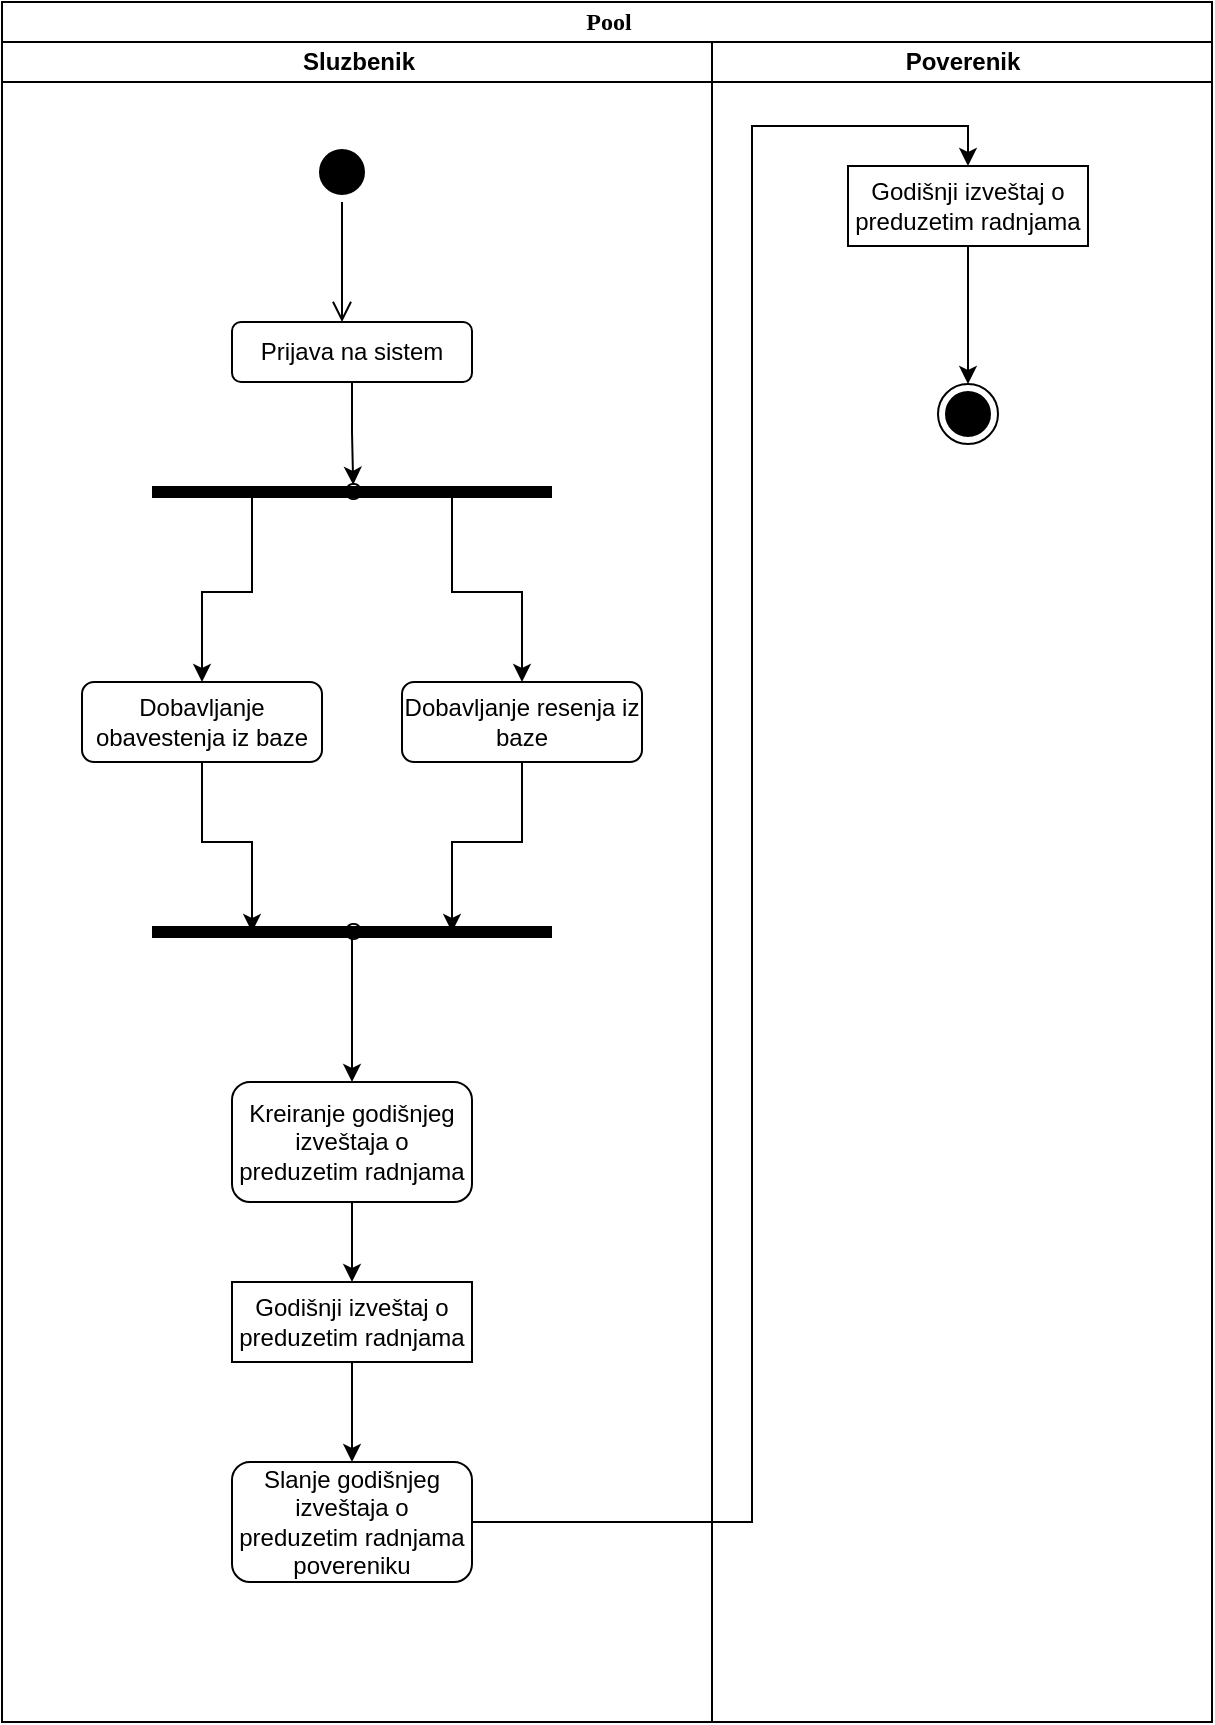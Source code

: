 <mxfile version="14.1.9" type="device"><diagram name="Page-1" id="0783ab3e-0a74-02c8-0abd-f7b4e66b4bec"><mxGraphModel dx="1038" dy="580" grid="1" gridSize="10" guides="1" tooltips="1" connect="1" arrows="1" fold="1" page="1" pageScale="1" pageWidth="850" pageHeight="1100" background="#ffffff" math="0" shadow="0"><root><mxCell id="0"/><mxCell id="1" parent="0"/><mxCell id="1c1d494c118603dd-2" value="Sluzbenik" style="swimlane;html=1;startSize=20;" parent="1" vertex="1"><mxGeometry x="125" y="40" width="355" height="840" as="geometry"/></mxCell><mxCell id="n63yBmR4M183yePDVcFN-7" value="" style="ellipse;html=1;shape=startState;fillColor=#000000;" vertex="1" parent="1c1d494c118603dd-2"><mxGeometry x="155" y="50" width="30" height="30" as="geometry"/></mxCell><mxCell id="n63yBmR4M183yePDVcFN-8" value="" style="edgeStyle=orthogonalEdgeStyle;html=1;verticalAlign=bottom;endArrow=open;endSize=8;" edge="1" source="n63yBmR4M183yePDVcFN-7" parent="1c1d494c118603dd-2"><mxGeometry relative="1" as="geometry"><mxPoint x="170" y="140" as="targetPoint"/></mxGeometry></mxCell><mxCell id="n63yBmR4M183yePDVcFN-17" style="edgeStyle=orthogonalEdgeStyle;rounded=0;orthogonalLoop=1;jettySize=auto;html=1;exitX=0.5;exitY=1;exitDx=0;exitDy=0;strokeColor=#000000;entryX=0.503;entryY=0.14;entryDx=0;entryDy=0;entryPerimeter=0;" edge="1" parent="1c1d494c118603dd-2" source="n63yBmR4M183yePDVcFN-10" target="n63yBmR4M183yePDVcFN-15"><mxGeometry relative="1" as="geometry"/></mxCell><mxCell id="n63yBmR4M183yePDVcFN-10" value="Prijava na sistem" style="rounded=1;whiteSpace=wrap;html=1;strokeColor=#000000;" vertex="1" parent="1c1d494c118603dd-2"><mxGeometry x="115" y="140" width="120" height="30" as="geometry"/></mxCell><mxCell id="n63yBmR4M183yePDVcFN-24" style="edgeStyle=orthogonalEdgeStyle;rounded=0;orthogonalLoop=1;jettySize=auto;html=1;exitX=0.5;exitY=1;exitDx=0;exitDy=0;entryX=0.75;entryY=0.5;entryDx=0;entryDy=0;entryPerimeter=0;strokeColor=#000000;" edge="1" parent="1c1d494c118603dd-2" source="n63yBmR4M183yePDVcFN-12" target="n63yBmR4M183yePDVcFN-22"><mxGeometry relative="1" as="geometry"/></mxCell><mxCell id="n63yBmR4M183yePDVcFN-12" value="Dobavljanje resenja iz baze" style="rounded=1;whiteSpace=wrap;html=1;strokeColor=#000000;" vertex="1" parent="1c1d494c118603dd-2"><mxGeometry x="200" y="320" width="120" height="40" as="geometry"/></mxCell><mxCell id="n63yBmR4M183yePDVcFN-19" style="edgeStyle=orthogonalEdgeStyle;rounded=0;orthogonalLoop=1;jettySize=auto;html=1;exitX=0.25;exitY=0.5;exitDx=0;exitDy=0;exitPerimeter=0;entryX=0.5;entryY=0;entryDx=0;entryDy=0;strokeColor=#000000;" edge="1" parent="1c1d494c118603dd-2" source="n63yBmR4M183yePDVcFN-15" target="n63yBmR4M183yePDVcFN-18"><mxGeometry relative="1" as="geometry"/></mxCell><mxCell id="n63yBmR4M183yePDVcFN-20" style="edgeStyle=orthogonalEdgeStyle;rounded=0;orthogonalLoop=1;jettySize=auto;html=1;exitX=0.75;exitY=0.5;exitDx=0;exitDy=0;exitPerimeter=0;entryX=0.5;entryY=0;entryDx=0;entryDy=0;strokeColor=#000000;" edge="1" parent="1c1d494c118603dd-2" source="n63yBmR4M183yePDVcFN-15" target="n63yBmR4M183yePDVcFN-12"><mxGeometry relative="1" as="geometry"/></mxCell><mxCell id="n63yBmR4M183yePDVcFN-15" value="C" style="shape=line;html=1;strokeWidth=6;" vertex="1" parent="1c1d494c118603dd-2"><mxGeometry x="75" y="220" width="200" height="10" as="geometry"/></mxCell><mxCell id="n63yBmR4M183yePDVcFN-23" style="edgeStyle=orthogonalEdgeStyle;rounded=0;orthogonalLoop=1;jettySize=auto;html=1;exitX=0.5;exitY=1;exitDx=0;exitDy=0;entryX=0.25;entryY=0.5;entryDx=0;entryDy=0;entryPerimeter=0;strokeColor=#000000;" edge="1" parent="1c1d494c118603dd-2" source="n63yBmR4M183yePDVcFN-18" target="n63yBmR4M183yePDVcFN-22"><mxGeometry relative="1" as="geometry"/></mxCell><mxCell id="n63yBmR4M183yePDVcFN-18" value="Dobavljanje obavestenja iz baze" style="rounded=1;whiteSpace=wrap;html=1;strokeColor=#000000;" vertex="1" parent="1c1d494c118603dd-2"><mxGeometry x="40" y="320" width="120" height="40" as="geometry"/></mxCell><mxCell id="n63yBmR4M183yePDVcFN-22" value="C" style="shape=line;html=1;strokeWidth=6;" vertex="1" parent="1c1d494c118603dd-2"><mxGeometry x="75" y="440" width="200" height="10" as="geometry"/></mxCell><mxCell id="n63yBmR4M183yePDVcFN-29" style="edgeStyle=orthogonalEdgeStyle;rounded=0;orthogonalLoop=1;jettySize=auto;html=1;exitX=0.5;exitY=1;exitDx=0;exitDy=0;entryX=0.5;entryY=0;entryDx=0;entryDy=0;strokeColor=#000000;" edge="1" parent="1c1d494c118603dd-2" source="n63yBmR4M183yePDVcFN-25" target="n63yBmR4M183yePDVcFN-28"><mxGeometry relative="1" as="geometry"/></mxCell><mxCell id="n63yBmR4M183yePDVcFN-25" value="Kreiranje godišnjeg izveštaja o preduzetim radnjama" style="rounded=1;whiteSpace=wrap;html=1;strokeColor=#000000;" vertex="1" parent="1c1d494c118603dd-2"><mxGeometry x="115" y="520" width="120" height="60" as="geometry"/></mxCell><mxCell id="n63yBmR4M183yePDVcFN-26" value="" style="endArrow=classic;html=1;strokeColor=#000000;entryX=0.5;entryY=0;entryDx=0;entryDy=0;" edge="1" parent="1c1d494c118603dd-2" target="n63yBmR4M183yePDVcFN-25"><mxGeometry width="50" height="50" relative="1" as="geometry"><mxPoint x="175" y="446" as="sourcePoint"/><mxPoint x="210" y="560" as="targetPoint"/></mxGeometry></mxCell><mxCell id="n63yBmR4M183yePDVcFN-31" style="edgeStyle=orthogonalEdgeStyle;rounded=0;orthogonalLoop=1;jettySize=auto;html=1;exitX=0.5;exitY=1;exitDx=0;exitDy=0;entryX=0.5;entryY=0;entryDx=0;entryDy=0;strokeColor=#000000;" edge="1" parent="1c1d494c118603dd-2" source="n63yBmR4M183yePDVcFN-28" target="n63yBmR4M183yePDVcFN-30"><mxGeometry relative="1" as="geometry"/></mxCell><mxCell id="n63yBmR4M183yePDVcFN-28" value="Godišnji izveštaj o preduzetim radnjama" style="rounded=0;whiteSpace=wrap;html=1;strokeColor=#000000;" vertex="1" parent="1c1d494c118603dd-2"><mxGeometry x="115" y="620" width="120" height="40" as="geometry"/></mxCell><mxCell id="n63yBmR4M183yePDVcFN-30" value="Slanje godišnjeg izveštaja o preduzetim radnjama povereniku" style="rounded=1;whiteSpace=wrap;html=1;strokeColor=#000000;" vertex="1" parent="1c1d494c118603dd-2"><mxGeometry x="115" y="710" width="120" height="60" as="geometry"/></mxCell><mxCell id="1c1d494c118603dd-1" value="Pool" style="swimlane;html=1;childLayout=stackLayout;startSize=20;rounded=0;shadow=0;comic=0;labelBackgroundColor=none;strokeWidth=1;fontFamily=Verdana;fontSize=12;align=center;" parent="1" vertex="1"><mxGeometry x="125" y="20" width="605" height="860" as="geometry"/></mxCell><mxCell id="n63yBmR4M183yePDVcFN-32" value="Poverenik" style="swimlane;html=1;startSize=20;" vertex="1" parent="1"><mxGeometry x="480" y="40" width="250" height="840" as="geometry"><mxRectangle x="480" y="40" width="90" height="20" as="alternateBounds"/></mxGeometry></mxCell><mxCell id="n63yBmR4M183yePDVcFN-57" style="edgeStyle=orthogonalEdgeStyle;rounded=0;orthogonalLoop=1;jettySize=auto;html=1;exitX=0.5;exitY=1;exitDx=0;exitDy=0;entryX=0.5;entryY=0;entryDx=0;entryDy=0;strokeColor=#000000;" edge="1" parent="1" source="n63yBmR4M183yePDVcFN-52" target="n63yBmR4M183yePDVcFN-56"><mxGeometry relative="1" as="geometry"/></mxCell><mxCell id="n63yBmR4M183yePDVcFN-52" value="Godišnji izveštaj o preduzetim radnjama" style="rounded=0;whiteSpace=wrap;html=1;strokeColor=#000000;" vertex="1" parent="1"><mxGeometry x="548" y="102" width="120" height="40" as="geometry"/></mxCell><mxCell id="n63yBmR4M183yePDVcFN-54" style="edgeStyle=orthogonalEdgeStyle;rounded=0;orthogonalLoop=1;jettySize=auto;html=1;exitX=1;exitY=0.5;exitDx=0;exitDy=0;entryX=0.5;entryY=0;entryDx=0;entryDy=0;strokeColor=#000000;" edge="1" parent="1" source="n63yBmR4M183yePDVcFN-30" target="n63yBmR4M183yePDVcFN-52"><mxGeometry relative="1" as="geometry"><Array as="points"><mxPoint x="500" y="780"/><mxPoint x="500" y="82"/><mxPoint x="608" y="82"/></Array></mxGeometry></mxCell><mxCell id="n63yBmR4M183yePDVcFN-56" value="" style="ellipse;html=1;shape=endState;fillColor=#000000;" vertex="1" parent="1"><mxGeometry x="593" y="211" width="30" height="30" as="geometry"/></mxCell></root></mxGraphModel></diagram></mxfile>